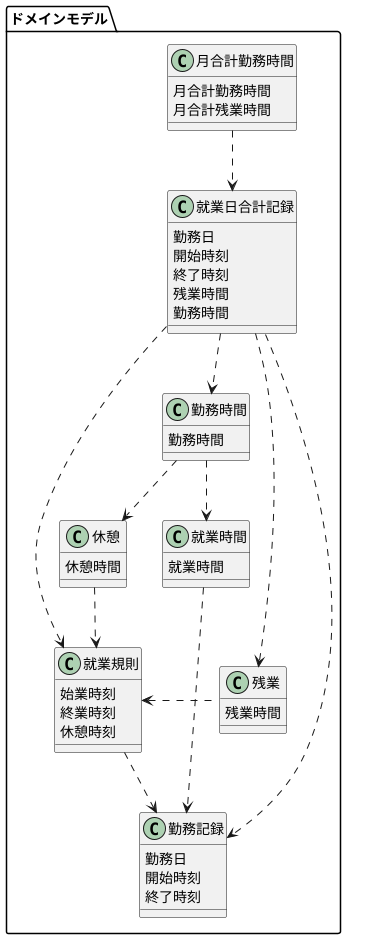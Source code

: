 @startuml kintaiD
package ドメインモデル{
    class 勤務記録{
        勤務日
        開始時刻
        終了時刻
    }
    class 就業規則{
        始業時刻
        終業時刻
        休憩時刻
    }
    class 休憩{
        休憩時間
    }
    class 残業{
        残業時間
    }
    class 就業時間{
        就業時間
    }
    class 勤務時間{
        勤務時間
    }
    class 就業日合計記録{
        勤務日
        開始時刻
        終了時刻
        残業時間
        勤務時間
    }
    class 月合計勤務時間{
        月合計勤務時間
        月合計残業時間
    }
    就業規則  ..> 勤務記録
    就業日合計記録..> 就業規則
    月合計勤務時間 ..> 就業日合計記録
    休憩 ..> 就業規則
    残業 .left.> 就業規則
    就業時間 ...> 勤務記録
    勤務時間 ..> 休憩
    勤務時間 ..>就業時間
    就業日合計記録 ..>勤務時間
    就業日合計記録 ..> 勤務記録
    就業日合計記録 ..> 残業  
}
@enduml